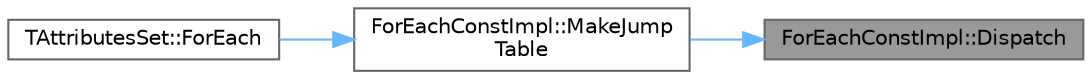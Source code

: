 digraph "ForEachConstImpl::Dispatch"
{
 // INTERACTIVE_SVG=YES
 // LATEX_PDF_SIZE
  bgcolor="transparent";
  edge [fontname=Helvetica,fontsize=10,labelfontname=Helvetica,labelfontsize=10];
  node [fontname=Helvetica,fontsize=10,shape=box,height=0.2,width=0.4];
  rankdir="RL";
  Node1 [id="Node000001",label="ForEachConstImpl::Dispatch",height=0.2,width=0.4,color="gray40", fillcolor="grey60", style="filled", fontcolor="black",tooltip=" "];
  Node1 -> Node2 [id="edge1_Node000001_Node000002",dir="back",color="steelblue1",style="solid",tooltip=" "];
  Node2 [id="Node000002",label="ForEachConstImpl::MakeJump\lTable",height=0.2,width=0.4,color="grey40", fillcolor="white", style="filled",URL="$d8/db7/namespaceForEachConstImpl.html#a96921627334a966bb09de7a4c04e8e83",tooltip=" "];
  Node2 -> Node3 [id="edge2_Node000002_Node000003",dir="back",color="steelblue1",style="solid",tooltip=" "];
  Node3 [id="Node000003",label="TAttributesSet::ForEach",height=0.2,width=0.4,color="grey40", fillcolor="white", style="filled",URL="$df/dc5/classTAttributesSet.html#a1532d7c3179a3c6d72bb15a3a331ff81",tooltip="Call the supplied function on each attribute."];
}
